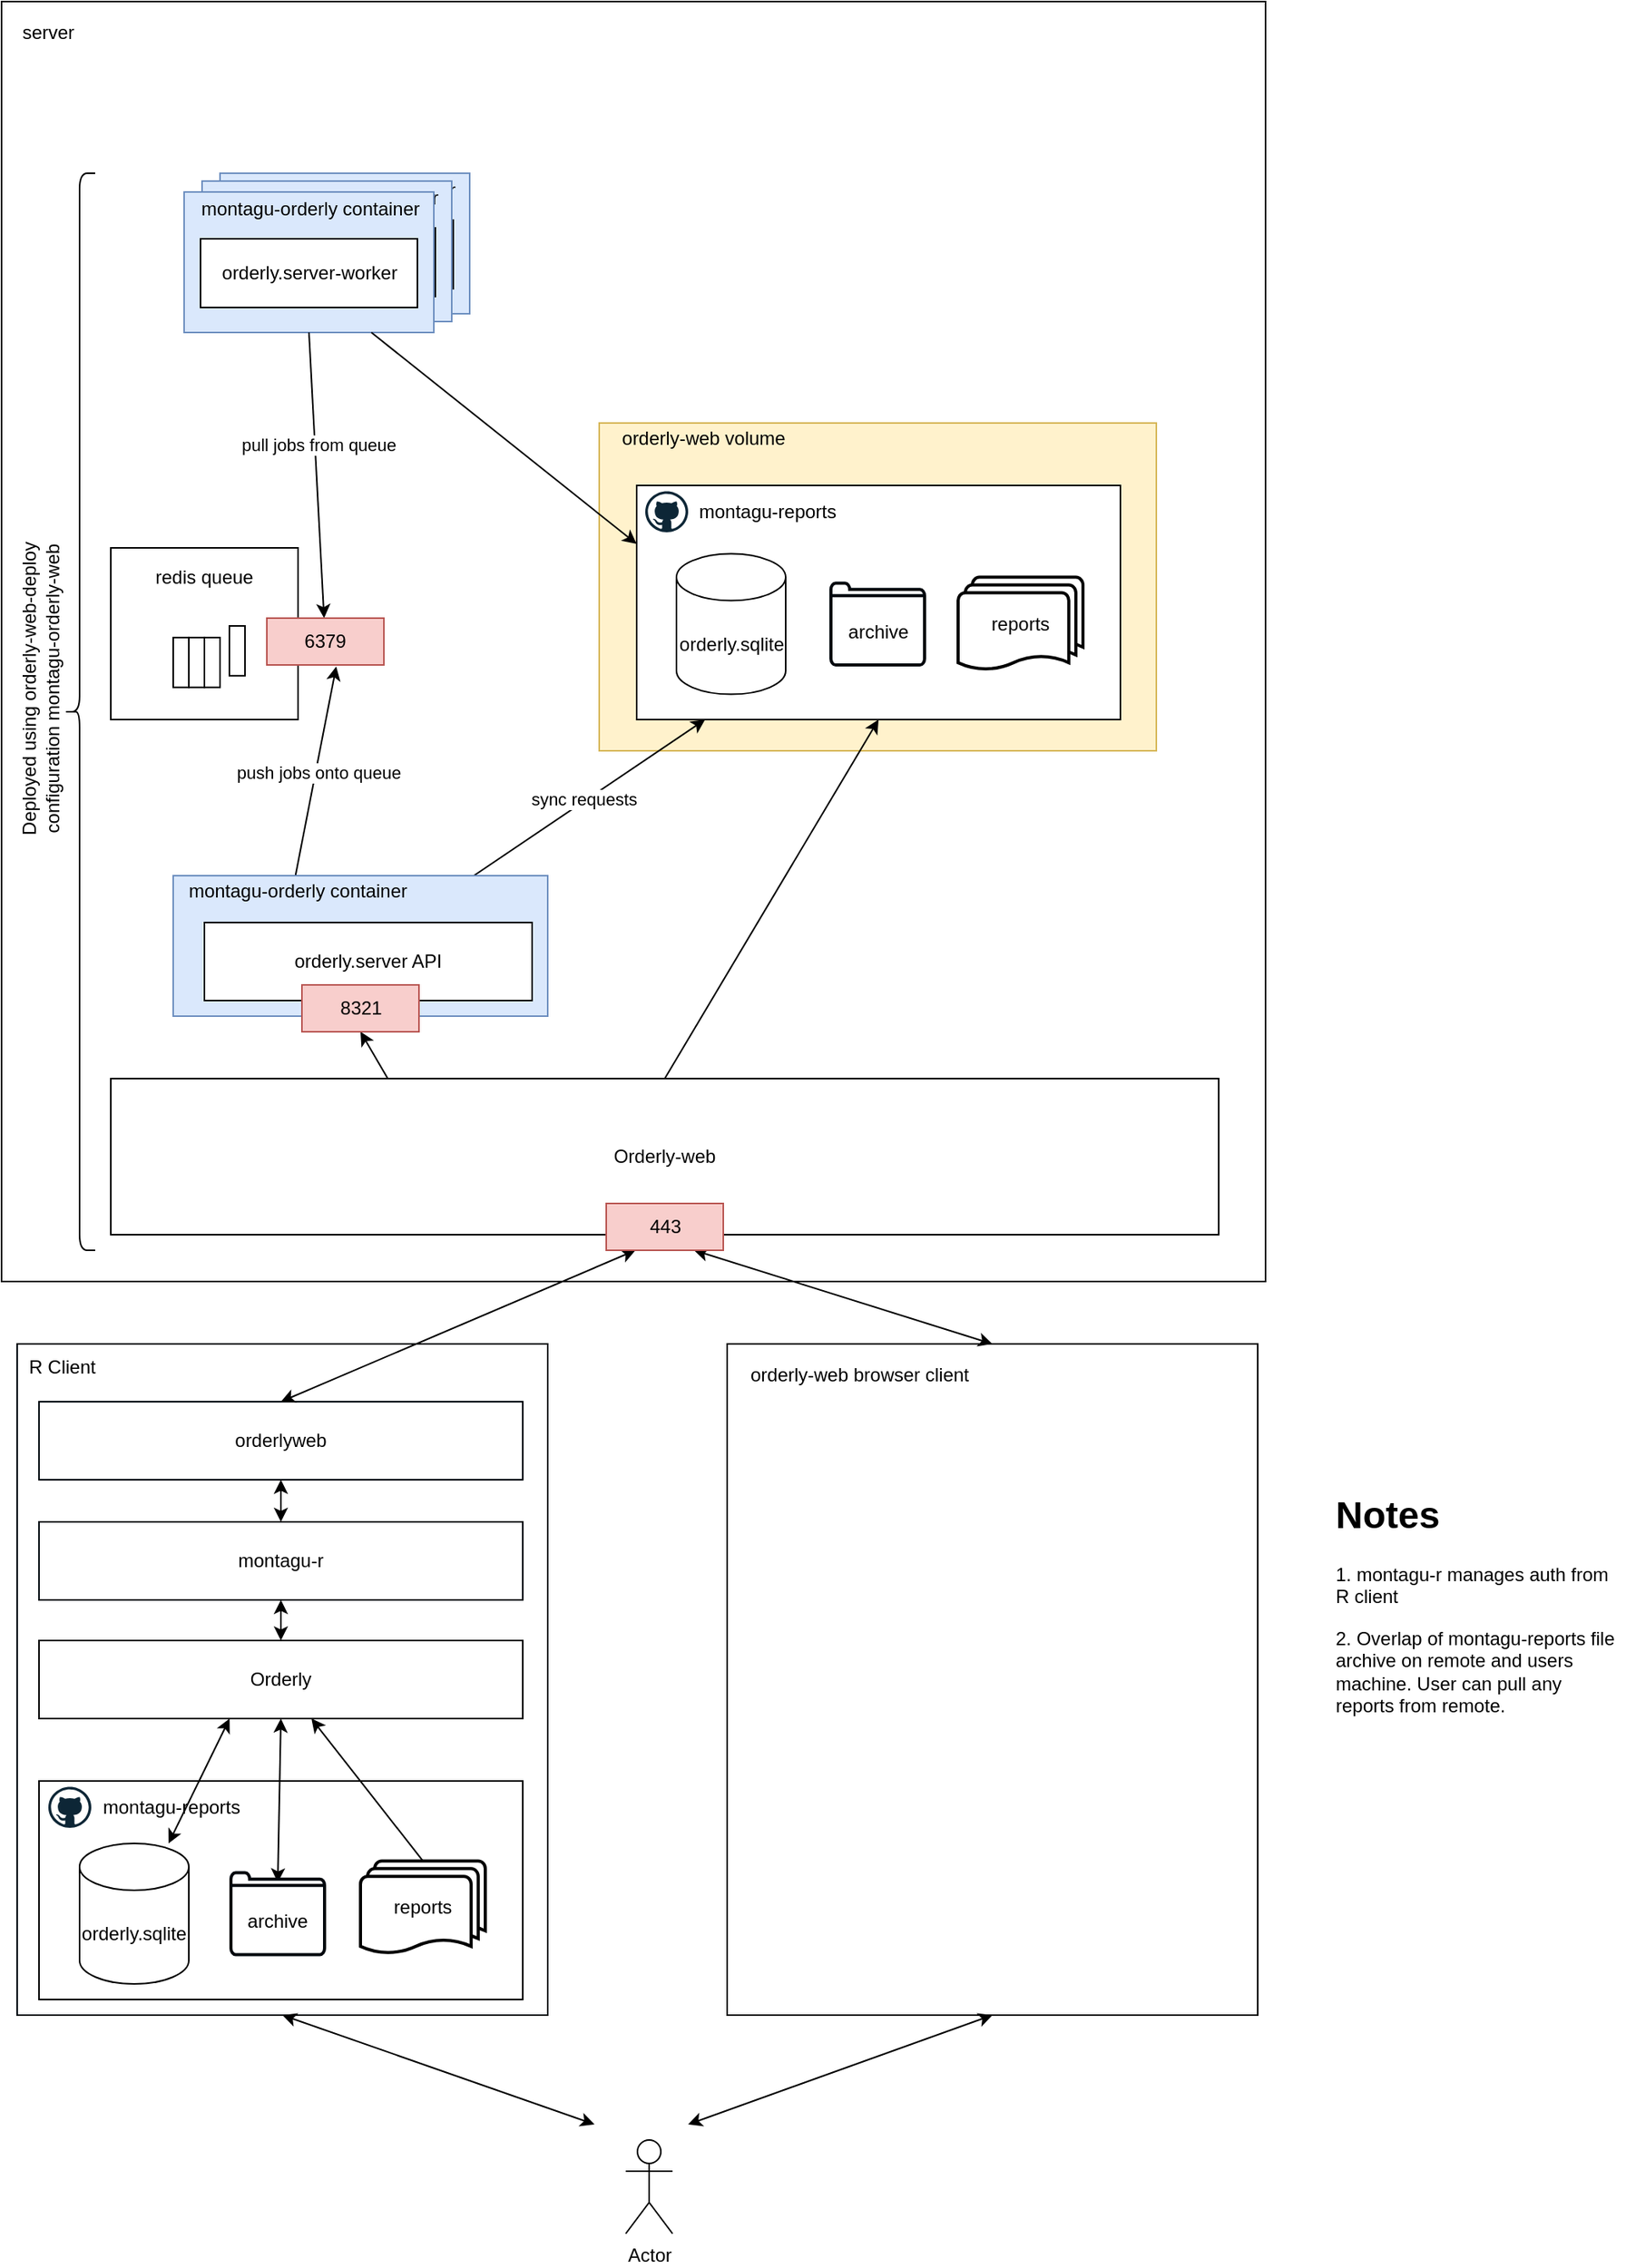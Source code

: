 <mxfile version="14.1.8" type="device"><diagram id="Wb9A1gSDZWMigaRGAUeQ" name="Page-1"><mxGraphModel dx="1422" dy="5532" grid="1" gridSize="10" guides="1" tooltips="1" connect="1" arrows="1" fold="1" page="1" pageScale="1" pageWidth="3300" pageHeight="4681" math="0" shadow="0"><root><mxCell id="0"/><mxCell id="1" parent="0"/><mxCell id="GN9xywBN7pEudCLmxgpT-20" value="" style="rounded=0;whiteSpace=wrap;html=1;" vertex="1" parent="1"><mxGeometry x="60" y="-360" width="810" height="820" as="geometry"/></mxCell><mxCell id="GN9xywBN7pEudCLmxgpT-17" value="" style="group" vertex="1" connectable="0" parent="1"><mxGeometry x="64" y="500" width="346" height="430" as="geometry"/></mxCell><mxCell id="GN9xywBN7pEudCLmxgpT-1" value="" style="rounded=0;whiteSpace=wrap;html=1;strokeColor=#00070D;" vertex="1" parent="GN9xywBN7pEudCLmxgpT-17"><mxGeometry x="6" width="340" height="430" as="geometry"/></mxCell><mxCell id="GN9xywBN7pEudCLmxgpT-2" value="Orderly" style="rounded=0;whiteSpace=wrap;html=1;" vertex="1" parent="GN9xywBN7pEudCLmxgpT-17"><mxGeometry x="20" y="190" width="310" height="50" as="geometry"/></mxCell><mxCell id="GN9xywBN7pEudCLmxgpT-3" value="" style="rounded=0;whiteSpace=wrap;html=1;" vertex="1" parent="GN9xywBN7pEudCLmxgpT-17"><mxGeometry x="20" y="280" width="310" height="140" as="geometry"/></mxCell><mxCell id="GN9xywBN7pEudCLmxgpT-4" value="orderly.sqlite&lt;br&gt;" style="shape=cylinder3;whiteSpace=wrap;html=1;boundedLbl=1;backgroundOutline=1;size=15;" vertex="1" parent="GN9xywBN7pEudCLmxgpT-17"><mxGeometry x="46" y="320" width="70" height="90" as="geometry"/></mxCell><mxCell id="GN9xywBN7pEudCLmxgpT-7" value="montagu-r" style="rounded=0;whiteSpace=wrap;html=1;strokeColor=#00070D;" vertex="1" parent="GN9xywBN7pEudCLmxgpT-17"><mxGeometry x="20" y="114" width="310" height="50" as="geometry"/></mxCell><mxCell id="GN9xywBN7pEudCLmxgpT-8" value="orderlyweb" style="rounded=0;whiteSpace=wrap;html=1;strokeColor=#00070D;" vertex="1" parent="GN9xywBN7pEudCLmxgpT-17"><mxGeometry x="20" y="37" width="310" height="50" as="geometry"/></mxCell><mxCell id="GN9xywBN7pEudCLmxgpT-9" value="reports" style="strokeWidth=2;html=1;shape=mxgraph.flowchart.multi-document;whiteSpace=wrap;" vertex="1" parent="GN9xywBN7pEudCLmxgpT-17"><mxGeometry x="226" y="331.19" width="80" height="60" as="geometry"/></mxCell><mxCell id="GN9xywBN7pEudCLmxgpT-11" value="R Client" style="text;html=1;strokeColor=none;fillColor=none;align=center;verticalAlign=middle;whiteSpace=wrap;rounded=0;" vertex="1" parent="GN9xywBN7pEudCLmxgpT-17"><mxGeometry y="5" width="70" height="20" as="geometry"/></mxCell><mxCell id="GN9xywBN7pEudCLmxgpT-12" value="" style="endArrow=classic;html=1;exitX=0.5;exitY=0;exitDx=0;exitDy=0;exitPerimeter=0;" edge="1" parent="GN9xywBN7pEudCLmxgpT-17" source="GN9xywBN7pEudCLmxgpT-9" target="GN9xywBN7pEudCLmxgpT-2"><mxGeometry width="50" height="50" relative="1" as="geometry"><mxPoint x="316" y="240" as="sourcePoint"/><mxPoint x="366" y="190" as="targetPoint"/></mxGeometry></mxCell><mxCell id="GN9xywBN7pEudCLmxgpT-13" value="" style="endArrow=classic;startArrow=classic;html=1;entryX=0.5;entryY=1;entryDx=0;entryDy=0;exitX=0.5;exitY=0.118;exitDx=0;exitDy=0;exitPerimeter=0;" edge="1" parent="GN9xywBN7pEudCLmxgpT-17" source="GN9xywBN7pEudCLmxgpT-5" target="GN9xywBN7pEudCLmxgpT-2"><mxGeometry width="50" height="50" relative="1" as="geometry"><mxPoint x="316" y="240" as="sourcePoint"/><mxPoint x="366" y="190" as="targetPoint"/></mxGeometry></mxCell><mxCell id="GN9xywBN7pEudCLmxgpT-14" value="" style="endArrow=classic;startArrow=classic;html=1;entryX=0.394;entryY=1;entryDx=0;entryDy=0;entryPerimeter=0;" edge="1" parent="GN9xywBN7pEudCLmxgpT-17" source="GN9xywBN7pEudCLmxgpT-4" target="GN9xywBN7pEudCLmxgpT-2"><mxGeometry width="50" height="50" relative="1" as="geometry"><mxPoint x="316" y="240" as="sourcePoint"/><mxPoint x="366" y="190" as="targetPoint"/></mxGeometry></mxCell><mxCell id="GN9xywBN7pEudCLmxgpT-15" value="" style="endArrow=classic;startArrow=classic;html=1;entryX=0.5;entryY=1;entryDx=0;entryDy=0;" edge="1" parent="GN9xywBN7pEudCLmxgpT-17" source="GN9xywBN7pEudCLmxgpT-2" target="GN9xywBN7pEudCLmxgpT-7"><mxGeometry width="50" height="50" relative="1" as="geometry"><mxPoint x="316" y="240" as="sourcePoint"/><mxPoint x="366" y="190" as="targetPoint"/></mxGeometry></mxCell><mxCell id="GN9xywBN7pEudCLmxgpT-16" value="" style="endArrow=classic;startArrow=classic;html=1;entryX=0.5;entryY=1;entryDx=0;entryDy=0;" edge="1" parent="GN9xywBN7pEudCLmxgpT-17" source="GN9xywBN7pEudCLmxgpT-7" target="GN9xywBN7pEudCLmxgpT-8"><mxGeometry width="50" height="50" relative="1" as="geometry"><mxPoint x="316" y="240" as="sourcePoint"/><mxPoint x="366" y="190" as="targetPoint"/></mxGeometry></mxCell><mxCell id="GN9xywBN7pEudCLmxgpT-143" value="" style="group" vertex="1" connectable="0" parent="GN9xywBN7pEudCLmxgpT-17"><mxGeometry x="26" y="283.81" width="133.5" height="26.19" as="geometry"/></mxCell><mxCell id="GN9xywBN7pEudCLmxgpT-141" value="montagu-reports" style="text;html=1;strokeColor=none;fillColor=none;align=center;verticalAlign=middle;whiteSpace=wrap;rounded=0;" vertex="1" parent="GN9xywBN7pEudCLmxgpT-143"><mxGeometry x="23.5" y="3.1" width="110" height="20" as="geometry"/></mxCell><mxCell id="GN9xywBN7pEudCLmxgpT-142" value="" style="dashed=0;outlineConnect=0;html=1;align=center;labelPosition=center;verticalLabelPosition=bottom;verticalAlign=top;shape=mxgraph.weblogos.github;fillColor=#ffffff;" vertex="1" parent="GN9xywBN7pEudCLmxgpT-143"><mxGeometry width="27.5" height="26.19" as="geometry"/></mxCell><mxCell id="GN9xywBN7pEudCLmxgpT-144" value="" style="group" vertex="1" connectable="0" parent="GN9xywBN7pEudCLmxgpT-17"><mxGeometry x="143" y="338.81" width="60" height="52.38" as="geometry"/></mxCell><mxCell id="GN9xywBN7pEudCLmxgpT-5" value="" style="html=1;verticalLabelPosition=bottom;align=center;labelBackgroundColor=#ffffff;verticalAlign=top;strokeWidth=2;shadow=0;dashed=0;shape=mxgraph.ios7.icons.folder;strokeColor=#00070D;" vertex="1" parent="GN9xywBN7pEudCLmxgpT-144"><mxGeometry width="60" height="52.38" as="geometry"/></mxCell><mxCell id="GN9xywBN7pEudCLmxgpT-10" value="archive" style="text;html=1;strokeColor=none;fillColor=none;align=center;verticalAlign=middle;whiteSpace=wrap;rounded=0;" vertex="1" parent="GN9xywBN7pEudCLmxgpT-144"><mxGeometry x="5" y="21.19" width="50" height="20" as="geometry"/></mxCell><mxCell id="GN9xywBN7pEudCLmxgpT-18" value="" style="rounded=0;whiteSpace=wrap;html=1;" vertex="1" parent="1"><mxGeometry x="525" y="500" width="340" height="430" as="geometry"/></mxCell><mxCell id="GN9xywBN7pEudCLmxgpT-19" value="orderly-web browser client" style="text;html=1;strokeColor=none;fillColor=none;align=center;verticalAlign=middle;whiteSpace=wrap;rounded=0;" vertex="1" parent="1"><mxGeometry x="525" y="510" width="170" height="20" as="geometry"/></mxCell><mxCell id="GN9xywBN7pEudCLmxgpT-21" value="server" style="text;html=1;strokeColor=none;fillColor=none;align=center;verticalAlign=middle;whiteSpace=wrap;rounded=0;" vertex="1" parent="1"><mxGeometry x="70" y="-350" width="40" height="20" as="geometry"/></mxCell><mxCell id="GN9xywBN7pEudCLmxgpT-22" value="Orderly-web" style="rounded=0;whiteSpace=wrap;html=1;" vertex="1" parent="1"><mxGeometry x="130" y="330" width="710" height="100" as="geometry"/></mxCell><mxCell id="GN9xywBN7pEudCLmxgpT-25" value="" style="endArrow=classic;startArrow=classic;html=1;exitX=0.5;exitY=0;exitDx=0;exitDy=0;entryX=0.25;entryY=1;entryDx=0;entryDy=0;" edge="1" parent="1" source="GN9xywBN7pEudCLmxgpT-8" target="GN9xywBN7pEudCLmxgpT-118"><mxGeometry width="50" height="50" relative="1" as="geometry"><mxPoint x="280" y="490" as="sourcePoint"/><mxPoint x="330" y="440" as="targetPoint"/></mxGeometry></mxCell><mxCell id="GN9xywBN7pEudCLmxgpT-26" value="" style="endArrow=classic;startArrow=classic;html=1;exitX=0.5;exitY=0;exitDx=0;exitDy=0;entryX=0.75;entryY=1;entryDx=0;entryDy=0;" edge="1" parent="1" source="GN9xywBN7pEudCLmxgpT-18" target="GN9xywBN7pEudCLmxgpT-118"><mxGeometry width="50" height="50" relative="1" as="geometry"><mxPoint x="640" y="510" as="sourcePoint"/><mxPoint x="726" y="460" as="targetPoint"/></mxGeometry></mxCell><mxCell id="GN9xywBN7pEudCLmxgpT-39" value="" style="group;fillColor=#ffffff;" vertex="1" connectable="0" parent="1"><mxGeometry x="440" y="-90" width="360" height="210" as="geometry"/></mxCell><mxCell id="GN9xywBN7pEudCLmxgpT-40" value="" style="group" vertex="1" connectable="0" parent="GN9xywBN7pEudCLmxgpT-39"><mxGeometry x="20" y="40" width="340" height="170" as="geometry"/></mxCell><mxCell id="GN9xywBN7pEudCLmxgpT-41" value="" style="rounded=0;whiteSpace=wrap;html=1;fillColor=#fff2cc;strokeColor=#d6b656;" vertex="1" parent="GN9xywBN7pEudCLmxgpT-40"><mxGeometry x="-17" y="-40" width="357" height="210" as="geometry"/></mxCell><mxCell id="GN9xywBN7pEudCLmxgpT-42" value="" style="rounded=0;whiteSpace=wrap;html=1;" vertex="1" parent="GN9xywBN7pEudCLmxgpT-40"><mxGeometry x="7" width="310" height="150" as="geometry"/></mxCell><mxCell id="GN9xywBN7pEudCLmxgpT-43" value="orderly.sqlite&lt;br&gt;" style="shape=cylinder3;whiteSpace=wrap;html=1;boundedLbl=1;backgroundOutline=1;size=15;" vertex="1" parent="GN9xywBN7pEudCLmxgpT-40"><mxGeometry x="32.5" y="43.81" width="70" height="90" as="geometry"/></mxCell><mxCell id="GN9xywBN7pEudCLmxgpT-45" value="montagu-reports" style="text;html=1;strokeColor=none;fillColor=none;align=center;verticalAlign=middle;whiteSpace=wrap;rounded=0;" vertex="1" parent="GN9xywBN7pEudCLmxgpT-40"><mxGeometry x="36" y="6.91" width="110" height="20" as="geometry"/></mxCell><mxCell id="GN9xywBN7pEudCLmxgpT-46" value="reports" style="strokeWidth=2;html=1;shape=mxgraph.flowchart.multi-document;whiteSpace=wrap;" vertex="1" parent="GN9xywBN7pEudCLmxgpT-40"><mxGeometry x="213" y="58.81" width="80" height="60" as="geometry"/></mxCell><mxCell id="GN9xywBN7pEudCLmxgpT-135" value="" style="dashed=0;outlineConnect=0;html=1;align=center;labelPosition=center;verticalLabelPosition=bottom;verticalAlign=top;shape=mxgraph.weblogos.github;fillColor=#ffffff;" vertex="1" parent="GN9xywBN7pEudCLmxgpT-40"><mxGeometry x="12.5" y="3.81" width="27.5" height="26.19" as="geometry"/></mxCell><mxCell id="GN9xywBN7pEudCLmxgpT-136" value="" style="group" vertex="1" connectable="0" parent="GN9xywBN7pEudCLmxgpT-40"><mxGeometry x="131.5" y="62.62" width="60" height="52.38" as="geometry"/></mxCell><mxCell id="GN9xywBN7pEudCLmxgpT-44" value="" style="html=1;verticalLabelPosition=bottom;align=center;labelBackgroundColor=#ffffff;verticalAlign=top;strokeWidth=2;shadow=0;dashed=0;shape=mxgraph.ios7.icons.folder;strokeColor=#00070D;" vertex="1" parent="GN9xywBN7pEudCLmxgpT-136"><mxGeometry width="60" height="52.38" as="geometry"/></mxCell><mxCell id="GN9xywBN7pEudCLmxgpT-47" value="archive" style="text;html=1;strokeColor=none;fillColor=none;align=center;verticalAlign=middle;whiteSpace=wrap;rounded=0;" vertex="1" parent="GN9xywBN7pEudCLmxgpT-136"><mxGeometry x="5" y="21.19" width="50" height="20" as="geometry"/></mxCell><mxCell id="GN9xywBN7pEudCLmxgpT-48" value="orderly-web volume" style="text;html=1;strokeColor=none;fillColor=none;align=center;verticalAlign=middle;whiteSpace=wrap;rounded=0;" vertex="1" parent="GN9xywBN7pEudCLmxgpT-39"><mxGeometry width="140" height="20" as="geometry"/></mxCell><mxCell id="GN9xywBN7pEudCLmxgpT-52" value="" style="endArrow=classic;html=1;exitX=0.607;exitY=0.01;exitDx=0;exitDy=0;exitPerimeter=0;" edge="1" parent="1" source="GN9xywBN7pEudCLmxgpT-27" target="GN9xywBN7pEudCLmxgpT-42"><mxGeometry width="50" height="50" relative="1" as="geometry"><mxPoint x="545" y="270" as="sourcePoint"/><mxPoint x="550" y="140" as="targetPoint"/></mxGeometry></mxCell><mxCell id="GN9xywBN7pEudCLmxgpT-125" value="sync requests" style="edgeLabel;html=1;align=center;verticalAlign=middle;resizable=0;points=[];" vertex="1" connectable="0" parent="GN9xywBN7pEudCLmxgpT-52"><mxGeometry x="0.205" y="2" relative="1" as="geometry"><mxPoint as="offset"/></mxGeometry></mxCell><mxCell id="GN9xywBN7pEudCLmxgpT-56" value="" style="endArrow=classic;html=1;exitX=0.25;exitY=0;exitDx=0;exitDy=0;entryX=0.593;entryY=1.033;entryDx=0;entryDy=0;entryPerimeter=0;" edge="1" parent="1" source="GN9xywBN7pEudCLmxgpT-27" target="GN9xywBN7pEudCLmxgpT-128"><mxGeometry width="50" height="50" relative="1" as="geometry"><mxPoint x="365" y="270" as="sourcePoint"/><mxPoint x="1020" y="-50" as="targetPoint"/></mxGeometry></mxCell><mxCell id="GN9xywBN7pEudCLmxgpT-126" value="push jobs onto queue" style="edgeLabel;html=1;align=center;verticalAlign=middle;resizable=0;points=[];" vertex="1" connectable="0" parent="GN9xywBN7pEudCLmxgpT-56"><mxGeometry x="0.181" y="-1" relative="1" as="geometry"><mxPoint as="offset"/></mxGeometry></mxCell><mxCell id="GN9xywBN7pEudCLmxgpT-81" value="" style="shape=curlyBracket;whiteSpace=wrap;html=1;rounded=1;" vertex="1" parent="1"><mxGeometry x="100" y="-250" width="20" height="690" as="geometry"/></mxCell><mxCell id="GN9xywBN7pEudCLmxgpT-83" value="Deployed using orderly-web-deploy&lt;br&gt;configuration montagu-orderly-web" style="text;html=1;strokeColor=none;fillColor=none;align=center;verticalAlign=middle;whiteSpace=wrap;rounded=0;direction=east;rotation=-90;" vertex="1" parent="1"><mxGeometry x="-20" y="70" width="210" height="20" as="geometry"/></mxCell><mxCell id="GN9xywBN7pEudCLmxgpT-84" value="Actor" style="shape=umlActor;verticalLabelPosition=bottom;verticalAlign=top;html=1;outlineConnect=0;" vertex="1" parent="1"><mxGeometry x="460" y="1010" width="30" height="60" as="geometry"/></mxCell><mxCell id="GN9xywBN7pEudCLmxgpT-86" value="" style="endArrow=classic;startArrow=classic;html=1;entryX=0.5;entryY=1;entryDx=0;entryDy=0;" edge="1" parent="1" target="GN9xywBN7pEudCLmxgpT-1"><mxGeometry width="50" height="50" relative="1" as="geometry"><mxPoint x="440" y="1000" as="sourcePoint"/><mxPoint x="240" y="940" as="targetPoint"/></mxGeometry></mxCell><mxCell id="GN9xywBN7pEudCLmxgpT-89" value="" style="endArrow=classic;startArrow=classic;html=1;entryX=0.5;entryY=1;entryDx=0;entryDy=0;" edge="1" parent="1" target="GN9xywBN7pEudCLmxgpT-18"><mxGeometry width="50" height="50" relative="1" as="geometry"><mxPoint x="500" y="1000" as="sourcePoint"/><mxPoint x="629.5" y="970" as="targetPoint"/></mxGeometry></mxCell><mxCell id="GN9xywBN7pEudCLmxgpT-92" value="" style="group" vertex="1" connectable="0" parent="1"><mxGeometry x="200" y="-250" width="171.5" height="102" as="geometry"/></mxCell><mxCell id="GN9xywBN7pEudCLmxgpT-59" value="" style="rounded=0;whiteSpace=wrap;html=1;fillColor=#dae8fc;strokeColor=#6c8ebf;" vertex="1" parent="GN9xywBN7pEudCLmxgpT-92"><mxGeometry width="160" height="90" as="geometry"/></mxCell><mxCell id="GN9xywBN7pEudCLmxgpT-60" value="orderly.server-worker" style="rounded=0;whiteSpace=wrap;html=1;" vertex="1" parent="GN9xywBN7pEudCLmxgpT-92"><mxGeometry x="10.5" y="30" width="139" height="44" as="geometry"/></mxCell><mxCell id="GN9xywBN7pEudCLmxgpT-61" value="montagu-orderly container" style="text;html=1;strokeColor=none;fillColor=none;align=center;verticalAlign=middle;whiteSpace=wrap;rounded=0;" vertex="1" parent="GN9xywBN7pEudCLmxgpT-92"><mxGeometry x="1" y="1" width="160" height="20" as="geometry"/></mxCell><mxCell id="GN9xywBN7pEudCLmxgpT-93" value="" style="group" vertex="1" connectable="0" parent="GN9xywBN7pEudCLmxgpT-92"><mxGeometry x="-11.5" y="5" width="161" height="97" as="geometry"/></mxCell><mxCell id="GN9xywBN7pEudCLmxgpT-94" value="" style="rounded=0;whiteSpace=wrap;html=1;fillColor=#dae8fc;strokeColor=#6c8ebf;" vertex="1" parent="GN9xywBN7pEudCLmxgpT-93"><mxGeometry width="160" height="90" as="geometry"/></mxCell><mxCell id="GN9xywBN7pEudCLmxgpT-95" value="orderly.server-worker" style="rounded=0;whiteSpace=wrap;html=1;" vertex="1" parent="GN9xywBN7pEudCLmxgpT-93"><mxGeometry x="10.5" y="30" width="139" height="44" as="geometry"/></mxCell><mxCell id="GN9xywBN7pEudCLmxgpT-96" value="montagu-orderly container" style="text;html=1;strokeColor=none;fillColor=none;align=center;verticalAlign=middle;whiteSpace=wrap;rounded=0;" vertex="1" parent="GN9xywBN7pEudCLmxgpT-93"><mxGeometry x="1" y="1" width="160" height="20" as="geometry"/></mxCell><mxCell id="GN9xywBN7pEudCLmxgpT-101" value="" style="group" vertex="1" connectable="0" parent="GN9xywBN7pEudCLmxgpT-93"><mxGeometry x="-11.5" y="7" width="161" height="90" as="geometry"/></mxCell><mxCell id="GN9xywBN7pEudCLmxgpT-102" value="" style="rounded=0;whiteSpace=wrap;html=1;fillColor=#dae8fc;strokeColor=#6c8ebf;" vertex="1" parent="GN9xywBN7pEudCLmxgpT-101"><mxGeometry width="160" height="90" as="geometry"/></mxCell><mxCell id="GN9xywBN7pEudCLmxgpT-103" value="orderly.server-worker" style="rounded=0;whiteSpace=wrap;html=1;" vertex="1" parent="GN9xywBN7pEudCLmxgpT-101"><mxGeometry x="10.5" y="30" width="139" height="44" as="geometry"/></mxCell><mxCell id="GN9xywBN7pEudCLmxgpT-104" value="montagu-orderly container" style="text;html=1;strokeColor=none;fillColor=none;align=center;verticalAlign=middle;whiteSpace=wrap;rounded=0;" vertex="1" parent="GN9xywBN7pEudCLmxgpT-101"><mxGeometry x="1" y="1" width="160" height="20" as="geometry"/></mxCell><mxCell id="GN9xywBN7pEudCLmxgpT-107" value="" style="group" vertex="1" connectable="0" parent="1"><mxGeometry x="130" y="-10" width="120" height="110" as="geometry"/></mxCell><mxCell id="GN9xywBN7pEudCLmxgpT-106" value="redis queue&lt;br&gt;&lt;br&gt;&lt;br&gt;&lt;br&gt;&lt;br&gt;&lt;br&gt;" style="rounded=0;whiteSpace=wrap;html=1;fillColor=#ffffff;" vertex="1" parent="GN9xywBN7pEudCLmxgpT-107"><mxGeometry width="120" height="110" as="geometry"/></mxCell><mxCell id="GN9xywBN7pEudCLmxgpT-33" value="" style="rounded=0;whiteSpace=wrap;html=1;" vertex="1" parent="GN9xywBN7pEudCLmxgpT-107"><mxGeometry x="40" y="57.445" width="10" height="31.909" as="geometry"/></mxCell><mxCell id="GN9xywBN7pEudCLmxgpT-34" value="" style="rounded=0;whiteSpace=wrap;html=1;" vertex="1" parent="GN9xywBN7pEudCLmxgpT-107"><mxGeometry x="50" y="57.445" width="10" height="31.909" as="geometry"/></mxCell><mxCell id="GN9xywBN7pEudCLmxgpT-35" value="" style="rounded=0;whiteSpace=wrap;html=1;" vertex="1" parent="GN9xywBN7pEudCLmxgpT-107"><mxGeometry x="60" y="57.445" width="10" height="31.909" as="geometry"/></mxCell><mxCell id="GN9xywBN7pEudCLmxgpT-36" value="" style="rounded=0;whiteSpace=wrap;html=1;" vertex="1" parent="GN9xywBN7pEudCLmxgpT-107"><mxGeometry x="76" y="50" width="10" height="31.909" as="geometry"/></mxCell><mxCell id="GN9xywBN7pEudCLmxgpT-108" value="" style="endArrow=classic;html=1;exitX=0.5;exitY=1;exitDx=0;exitDy=0;" edge="1" parent="1" source="GN9xywBN7pEudCLmxgpT-102" target="GN9xywBN7pEudCLmxgpT-128"><mxGeometry width="50" height="50" relative="1" as="geometry"><mxPoint x="460" y="-20" as="sourcePoint"/><mxPoint x="510" y="-70" as="targetPoint"/></mxGeometry></mxCell><mxCell id="GN9xywBN7pEudCLmxgpT-127" value="pull jobs from queue" style="edgeLabel;html=1;align=center;verticalAlign=middle;resizable=0;points=[];" vertex="1" connectable="0" parent="GN9xywBN7pEudCLmxgpT-108"><mxGeometry x="-0.218" y="2" relative="1" as="geometry"><mxPoint as="offset"/></mxGeometry></mxCell><mxCell id="GN9xywBN7pEudCLmxgpT-115" value="&lt;h1&gt;Notes&lt;/h1&gt;&lt;p&gt;1. montagu-r manages auth from R client&lt;/p&gt;&lt;p&gt;2. Overlap of montagu-reports file archive on remote and users machine. User can pull any reports from remote.&lt;/p&gt;" style="text;html=1;strokeColor=none;fillColor=none;spacing=5;spacingTop=-20;whiteSpace=wrap;overflow=hidden;rounded=0;" vertex="1" parent="1"><mxGeometry x="910" y="590" width="190" height="200" as="geometry"/></mxCell><mxCell id="GN9xywBN7pEudCLmxgpT-118" value="443" style="rounded=0;whiteSpace=wrap;html=1;fillColor=#f8cecc;strokeColor=#b85450;" vertex="1" parent="1"><mxGeometry x="447.5" y="410" width="75" height="30" as="geometry"/></mxCell><mxCell id="GN9xywBN7pEudCLmxgpT-120" value="" style="endArrow=classic;html=1;exitX=0.25;exitY=0;exitDx=0;exitDy=0;entryX=0.5;entryY=1;entryDx=0;entryDy=0;" edge="1" parent="1" source="GN9xywBN7pEudCLmxgpT-22" target="GN9xywBN7pEudCLmxgpT-119"><mxGeometry width="50" height="50" relative="1" as="geometry"><mxPoint x="460" y="190" as="sourcePoint"/><mxPoint x="510" y="140" as="targetPoint"/></mxGeometry></mxCell><mxCell id="GN9xywBN7pEudCLmxgpT-122" value="" style="endArrow=classic;html=1;exitX=0.5;exitY=0;exitDx=0;exitDy=0;entryX=0.5;entryY=1;entryDx=0;entryDy=0;" edge="1" parent="1" source="GN9xywBN7pEudCLmxgpT-22" target="GN9xywBN7pEudCLmxgpT-42"><mxGeometry width="50" height="50" relative="1" as="geometry"><mxPoint x="460" y="190" as="sourcePoint"/><mxPoint x="510" y="140" as="targetPoint"/></mxGeometry></mxCell><mxCell id="GN9xywBN7pEudCLmxgpT-124" value="" style="group" vertex="1" connectable="0" parent="1"><mxGeometry x="170" y="200" width="240" height="100" as="geometry"/></mxCell><mxCell id="GN9xywBN7pEudCLmxgpT-123" value="" style="group" vertex="1" connectable="0" parent="GN9xywBN7pEudCLmxgpT-124"><mxGeometry width="240" height="90" as="geometry"/></mxCell><mxCell id="GN9xywBN7pEudCLmxgpT-28" value="" style="rounded=0;whiteSpace=wrap;html=1;fillColor=#dae8fc;strokeColor=#6c8ebf;" vertex="1" parent="GN9xywBN7pEudCLmxgpT-123"><mxGeometry width="240" height="90" as="geometry"/></mxCell><mxCell id="GN9xywBN7pEudCLmxgpT-27" value="orderly.server API" style="rounded=0;whiteSpace=wrap;html=1;" vertex="1" parent="GN9xywBN7pEudCLmxgpT-123"><mxGeometry x="20" y="30" width="210" height="50" as="geometry"/></mxCell><mxCell id="GN9xywBN7pEudCLmxgpT-29" value="montagu-orderly container" style="text;html=1;strokeColor=none;fillColor=none;align=center;verticalAlign=middle;whiteSpace=wrap;rounded=0;" vertex="1" parent="GN9xywBN7pEudCLmxgpT-123"><mxGeometry width="160" height="20" as="geometry"/></mxCell><mxCell id="GN9xywBN7pEudCLmxgpT-119" value="8321" style="rounded=0;whiteSpace=wrap;html=1;fillColor=#f8cecc;strokeColor=#b85450;" vertex="1" parent="GN9xywBN7pEudCLmxgpT-124"><mxGeometry x="82.5" y="70" width="75" height="30" as="geometry"/></mxCell><mxCell id="GN9xywBN7pEudCLmxgpT-128" value="6379" style="rounded=0;whiteSpace=wrap;html=1;fillColor=#f8cecc;strokeColor=#b85450;" vertex="1" parent="1"><mxGeometry x="230" y="35" width="75" height="30" as="geometry"/></mxCell><mxCell id="GN9xywBN7pEudCLmxgpT-129" value="" style="endArrow=classic;html=1;exitX=0.75;exitY=1;exitDx=0;exitDy=0;entryX=0;entryY=0.25;entryDx=0;entryDy=0;" edge="1" parent="1" source="GN9xywBN7pEudCLmxgpT-102" target="GN9xywBN7pEudCLmxgpT-42"><mxGeometry width="50" height="50" relative="1" as="geometry"><mxPoint x="460" y="90" as="sourcePoint"/><mxPoint x="510" y="40" as="targetPoint"/></mxGeometry></mxCell></root></mxGraphModel></diagram></mxfile>